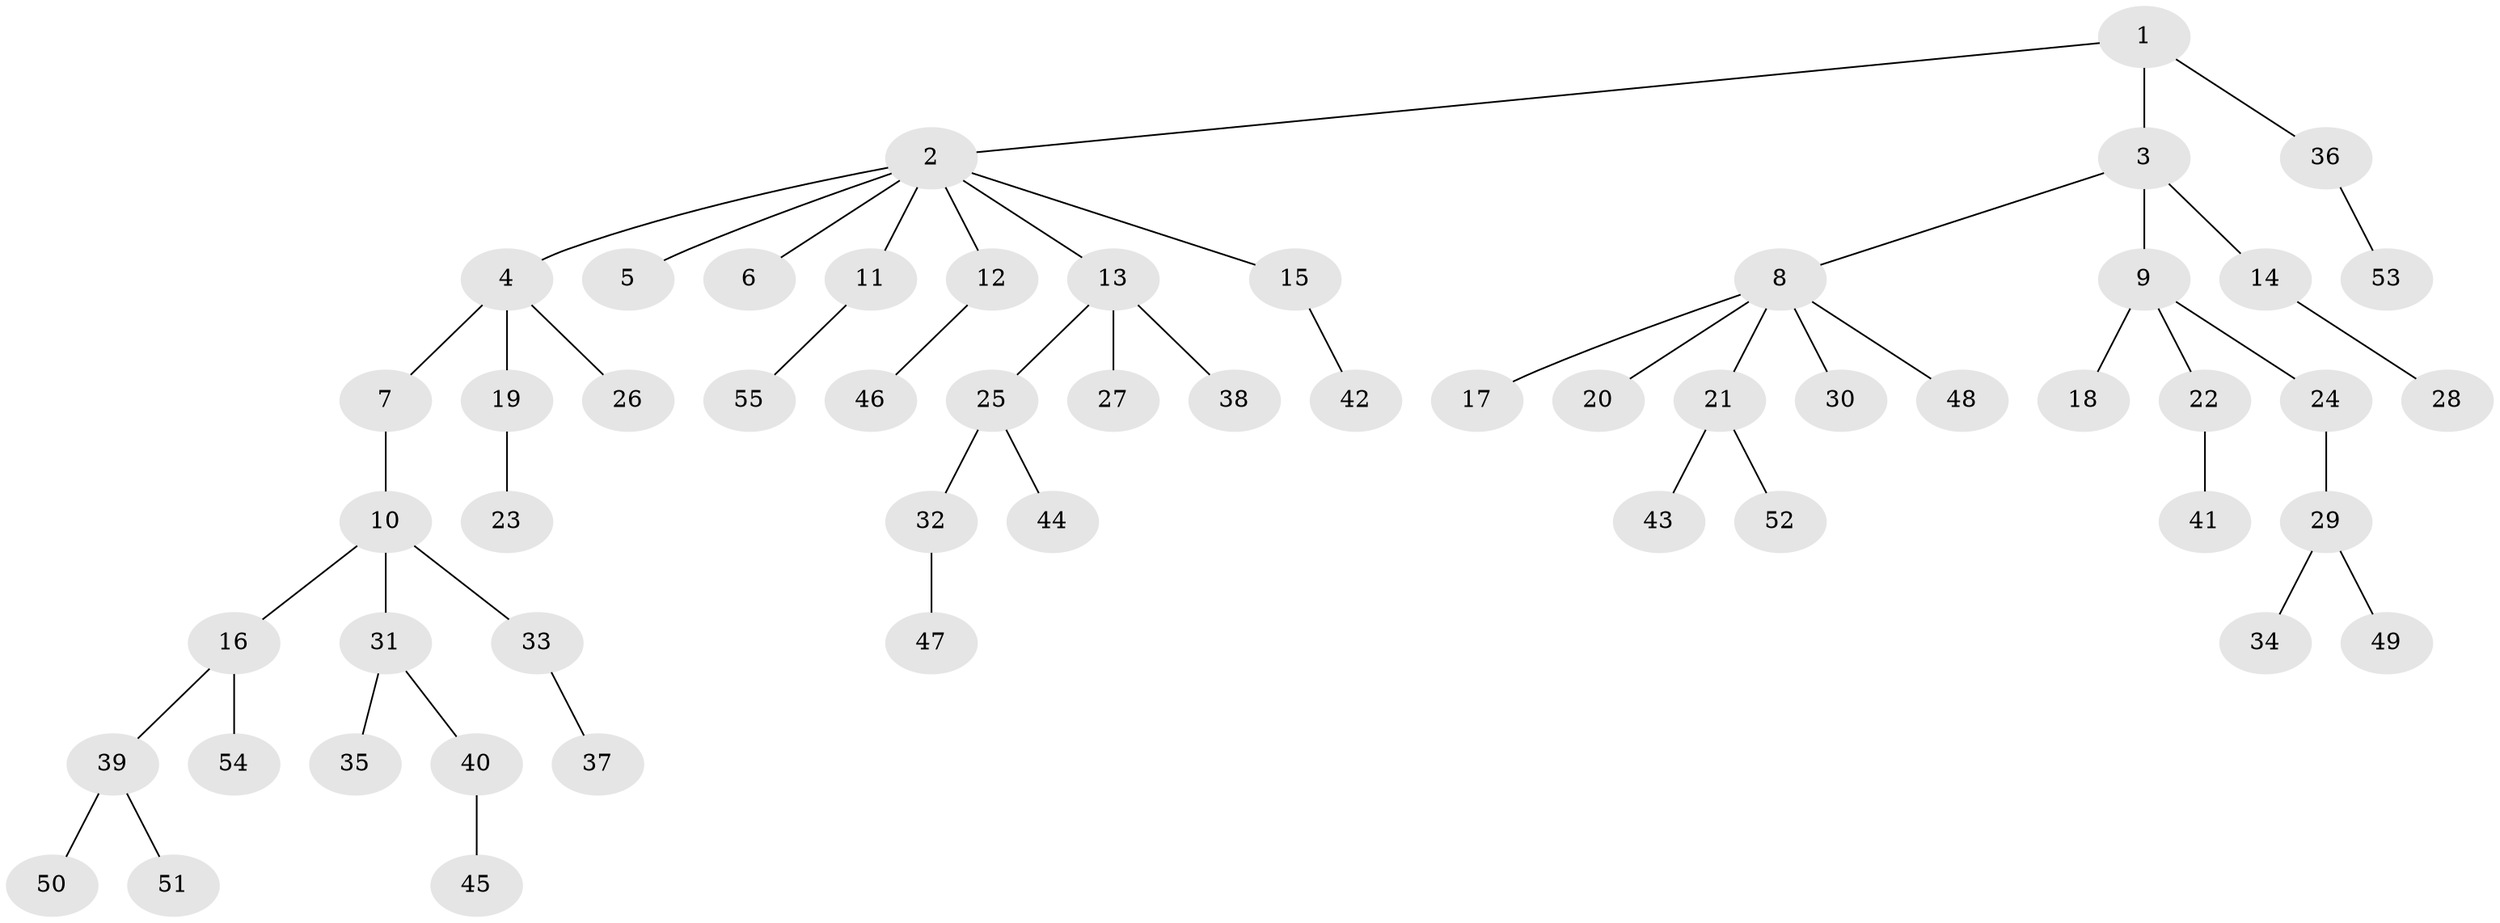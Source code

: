 // Generated by graph-tools (version 1.1) at 2025/11/02/27/25 16:11:29]
// undirected, 55 vertices, 54 edges
graph export_dot {
graph [start="1"]
  node [color=gray90,style=filled];
  1;
  2;
  3;
  4;
  5;
  6;
  7;
  8;
  9;
  10;
  11;
  12;
  13;
  14;
  15;
  16;
  17;
  18;
  19;
  20;
  21;
  22;
  23;
  24;
  25;
  26;
  27;
  28;
  29;
  30;
  31;
  32;
  33;
  34;
  35;
  36;
  37;
  38;
  39;
  40;
  41;
  42;
  43;
  44;
  45;
  46;
  47;
  48;
  49;
  50;
  51;
  52;
  53;
  54;
  55;
  1 -- 2;
  1 -- 3;
  1 -- 36;
  2 -- 4;
  2 -- 5;
  2 -- 6;
  2 -- 11;
  2 -- 12;
  2 -- 13;
  2 -- 15;
  3 -- 8;
  3 -- 9;
  3 -- 14;
  4 -- 7;
  4 -- 19;
  4 -- 26;
  7 -- 10;
  8 -- 17;
  8 -- 20;
  8 -- 21;
  8 -- 30;
  8 -- 48;
  9 -- 18;
  9 -- 22;
  9 -- 24;
  10 -- 16;
  10 -- 31;
  10 -- 33;
  11 -- 55;
  12 -- 46;
  13 -- 25;
  13 -- 27;
  13 -- 38;
  14 -- 28;
  15 -- 42;
  16 -- 39;
  16 -- 54;
  19 -- 23;
  21 -- 43;
  21 -- 52;
  22 -- 41;
  24 -- 29;
  25 -- 32;
  25 -- 44;
  29 -- 34;
  29 -- 49;
  31 -- 35;
  31 -- 40;
  32 -- 47;
  33 -- 37;
  36 -- 53;
  39 -- 50;
  39 -- 51;
  40 -- 45;
}
